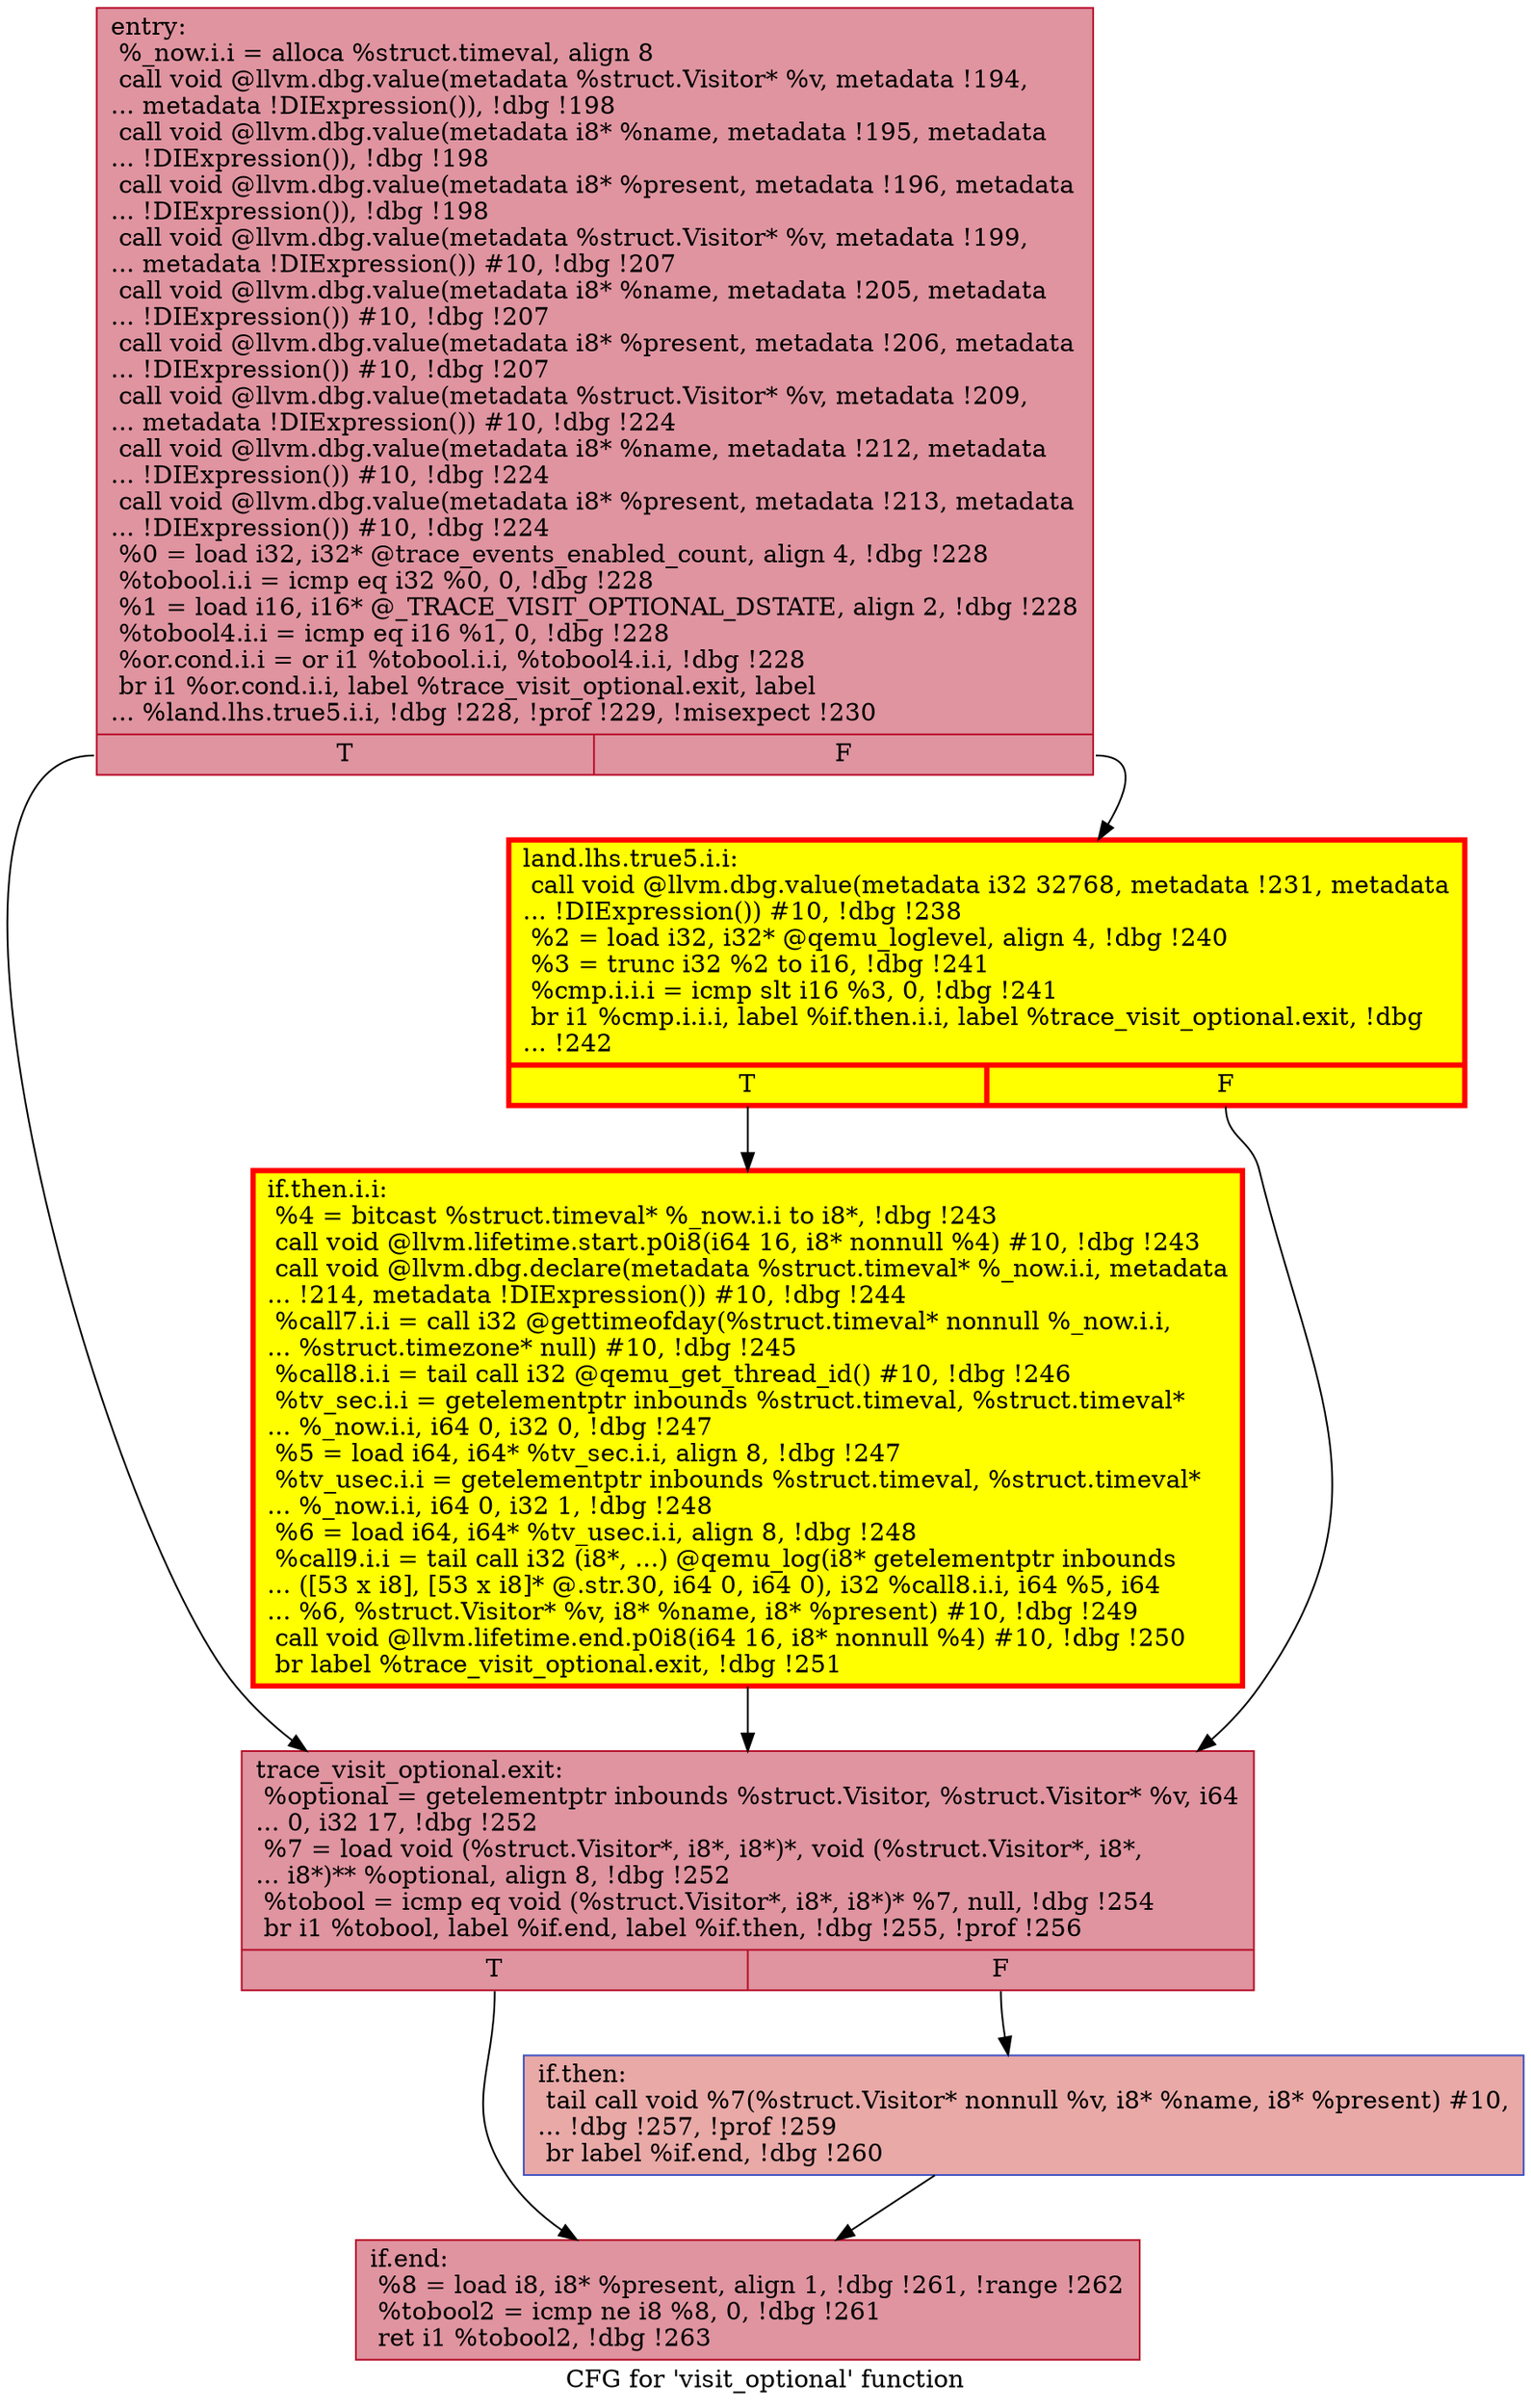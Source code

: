 digraph "CFG for 'visit_optional' function" {
	label="CFG for 'visit_optional' function";

	Node0x5566425734c0 [shape=record,color="#b70d28ff", style=filled, fillcolor="#b70d2870",label="{entry:\l  %_now.i.i = alloca %struct.timeval, align 8\l  call void @llvm.dbg.value(metadata %struct.Visitor* %v, metadata !194,\l... metadata !DIExpression()), !dbg !198\l  call void @llvm.dbg.value(metadata i8* %name, metadata !195, metadata\l... !DIExpression()), !dbg !198\l  call void @llvm.dbg.value(metadata i8* %present, metadata !196, metadata\l... !DIExpression()), !dbg !198\l  call void @llvm.dbg.value(metadata %struct.Visitor* %v, metadata !199,\l... metadata !DIExpression()) #10, !dbg !207\l  call void @llvm.dbg.value(metadata i8* %name, metadata !205, metadata\l... !DIExpression()) #10, !dbg !207\l  call void @llvm.dbg.value(metadata i8* %present, metadata !206, metadata\l... !DIExpression()) #10, !dbg !207\l  call void @llvm.dbg.value(metadata %struct.Visitor* %v, metadata !209,\l... metadata !DIExpression()) #10, !dbg !224\l  call void @llvm.dbg.value(metadata i8* %name, metadata !212, metadata\l... !DIExpression()) #10, !dbg !224\l  call void @llvm.dbg.value(metadata i8* %present, metadata !213, metadata\l... !DIExpression()) #10, !dbg !224\l  %0 = load i32, i32* @trace_events_enabled_count, align 4, !dbg !228\l  %tobool.i.i = icmp eq i32 %0, 0, !dbg !228\l  %1 = load i16, i16* @_TRACE_VISIT_OPTIONAL_DSTATE, align 2, !dbg !228\l  %tobool4.i.i = icmp eq i16 %1, 0, !dbg !228\l  %or.cond.i.i = or i1 %tobool.i.i, %tobool4.i.i, !dbg !228\l  br i1 %or.cond.i.i, label %trace_visit_optional.exit, label\l... %land.lhs.true5.i.i, !dbg !228, !prof !229, !misexpect !230\l|{<s0>T|<s1>F}}"];
	Node0x5566425734c0:s0 -> Node0x556642688150;
	Node0x5566425734c0:s1 -> Node0x556642508610;
	Node0x556642508610 [shape=record,penwidth=3.0, style="filled", color="red", fillcolor="yellow",label="{land.lhs.true5.i.i:                               \l  call void @llvm.dbg.value(metadata i32 32768, metadata !231, metadata\l... !DIExpression()) #10, !dbg !238\l  %2 = load i32, i32* @qemu_loglevel, align 4, !dbg !240\l  %3 = trunc i32 %2 to i16, !dbg !241\l  %cmp.i.i.i = icmp slt i16 %3, 0, !dbg !241\l  br i1 %cmp.i.i.i, label %if.then.i.i, label %trace_visit_optional.exit, !dbg\l... !242\l|{<s0>T|<s1>F}}"];
	Node0x556642508610:s0 -> Node0x556642617850;
	Node0x556642508610:s1 -> Node0x556642688150;
	Node0x556642617850 [shape=record,penwidth=3.0, style="filled", color="red", fillcolor="yellow",label="{if.then.i.i:                                      \l  %4 = bitcast %struct.timeval* %_now.i.i to i8*, !dbg !243\l  call void @llvm.lifetime.start.p0i8(i64 16, i8* nonnull %4) #10, !dbg !243\l  call void @llvm.dbg.declare(metadata %struct.timeval* %_now.i.i, metadata\l... !214, metadata !DIExpression()) #10, !dbg !244\l  %call7.i.i = call i32 @gettimeofday(%struct.timeval* nonnull %_now.i.i,\l... %struct.timezone* null) #10, !dbg !245\l  %call8.i.i = tail call i32 @qemu_get_thread_id() #10, !dbg !246\l  %tv_sec.i.i = getelementptr inbounds %struct.timeval, %struct.timeval*\l... %_now.i.i, i64 0, i32 0, !dbg !247\l  %5 = load i64, i64* %tv_sec.i.i, align 8, !dbg !247\l  %tv_usec.i.i = getelementptr inbounds %struct.timeval, %struct.timeval*\l... %_now.i.i, i64 0, i32 1, !dbg !248\l  %6 = load i64, i64* %tv_usec.i.i, align 8, !dbg !248\l  %call9.i.i = tail call i32 (i8*, ...) @qemu_log(i8* getelementptr inbounds\l... ([53 x i8], [53 x i8]* @.str.30, i64 0, i64 0), i32 %call8.i.i, i64 %5, i64\l... %6, %struct.Visitor* %v, i8* %name, i8* %present) #10, !dbg !249\l  call void @llvm.lifetime.end.p0i8(i64 16, i8* nonnull %4) #10, !dbg !250\l  br label %trace_visit_optional.exit, !dbg !251\l}"];
	Node0x556642617850 -> Node0x556642688150;
	Node0x556642688150 [shape=record,color="#b70d28ff", style=filled, fillcolor="#b70d2870",label="{trace_visit_optional.exit:                        \l  %optional = getelementptr inbounds %struct.Visitor, %struct.Visitor* %v, i64\l... 0, i32 17, !dbg !252\l  %7 = load void (%struct.Visitor*, i8*, i8*)*, void (%struct.Visitor*, i8*,\l... i8*)** %optional, align 8, !dbg !252\l  %tobool = icmp eq void (%struct.Visitor*, i8*, i8*)* %7, null, !dbg !254\l  br i1 %tobool, label %if.end, label %if.then, !dbg !255, !prof !256\l|{<s0>T|<s1>F}}"];
	Node0x556642688150:s0 -> Node0x55664257a070;
	Node0x556642688150:s1 -> Node0x556642507690;
	Node0x556642507690 [shape=record,color="#3d50c3ff", style=filled, fillcolor="#ca3b3770",label="{if.then:                                          \l  tail call void %7(%struct.Visitor* nonnull %v, i8* %name, i8* %present) #10,\l... !dbg !257, !prof !259\l  br label %if.end, !dbg !260\l}"];
	Node0x556642507690 -> Node0x55664257a070;
	Node0x55664257a070 [shape=record,color="#b70d28ff", style=filled, fillcolor="#b70d2870",label="{if.end:                                           \l  %8 = load i8, i8* %present, align 1, !dbg !261, !range !262\l  %tobool2 = icmp ne i8 %8, 0, !dbg !261\l  ret i1 %tobool2, !dbg !263\l}"];
}
